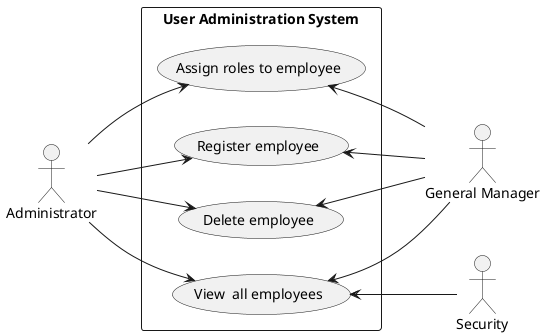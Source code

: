 @startuml

left to right direction

actor Administrator
actor "General Manager" as GM
actor "Security" as sec

rectangle "User Administration System" {
    (Register employee) as (reg)
    (View  all employees) as (view)
    (Delete employee) as (del)
    (Assign roles to employee) as (ass)

    Administrator --> (reg)
    Administrator --> (view)
    Administrator --> (del)
    Administrator --> (ass)

    (reg) <-- GM
    (view) <-- GM
    (del) <-- GM
    (ass) <-- GM


    (view) <-- sec
}

@enduml
